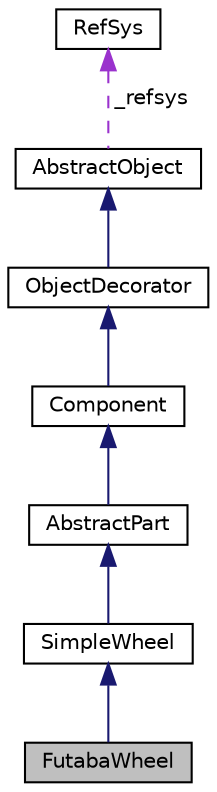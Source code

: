 digraph "FutabaWheel"
{
  edge [fontname="Helvetica",fontsize="10",labelfontname="Helvetica",labelfontsize="10"];
  node [fontname="Helvetica",fontsize="10",shape=record];
  Node6 [label="FutabaWheel",height=0.2,width=0.4,color="black", fillcolor="grey75", style="filled", fontcolor="black"];
  Node7 -> Node6 [dir="back",color="midnightblue",fontsize="10",style="solid",fontname="Helvetica"];
  Node7 [label="SimpleWheel",height=0.2,width=0.4,color="black", fillcolor="white", style="filled",URL="$classSimpleWheel.html",tooltip="Simple wheel primitive object. "];
  Node8 -> Node7 [dir="back",color="midnightblue",fontsize="10",style="solid",fontname="Helvetica"];
  Node8 [label="AbstractPart",height=0.2,width=0.4,color="black", fillcolor="white", style="filled",URL="$classAbstractPart.html",tooltip="Color decorator. "];
  Node9 -> Node8 [dir="back",color="midnightblue",fontsize="10",style="solid",fontname="Helvetica"];
  Node9 [label="Component",height=0.2,width=0.4,color="black", fillcolor="white", style="filled",URL="$classComponent.html",tooltip="Component class. "];
  Node10 -> Node9 [dir="back",color="midnightblue",fontsize="10",style="solid",fontname="Helvetica"];
  Node10 [label="ObjectDecorator",height=0.2,width=0.4,color="black", fillcolor="white", style="filled",URL="$classObjectDecorator.html",tooltip="Abstract object decorator interface. "];
  Node11 -> Node10 [dir="back",color="midnightblue",fontsize="10",style="solid",fontname="Helvetica"];
  Node11 [label="AbstractObject",height=0.2,width=0.4,color="black", fillcolor="white", style="filled",URL="$classAbstractObject.html",tooltip="Abstract object interface. "];
  Node12 -> Node11 [dir="back",color="darkorchid3",fontsize="10",style="dashed",label=" _refsys" ,fontname="Helvetica"];
  Node12 [label="RefSys",height=0.2,width=0.4,color="black", fillcolor="white", style="filled",URL="$classRefSys.html",tooltip="3D point primitive object "];
}
